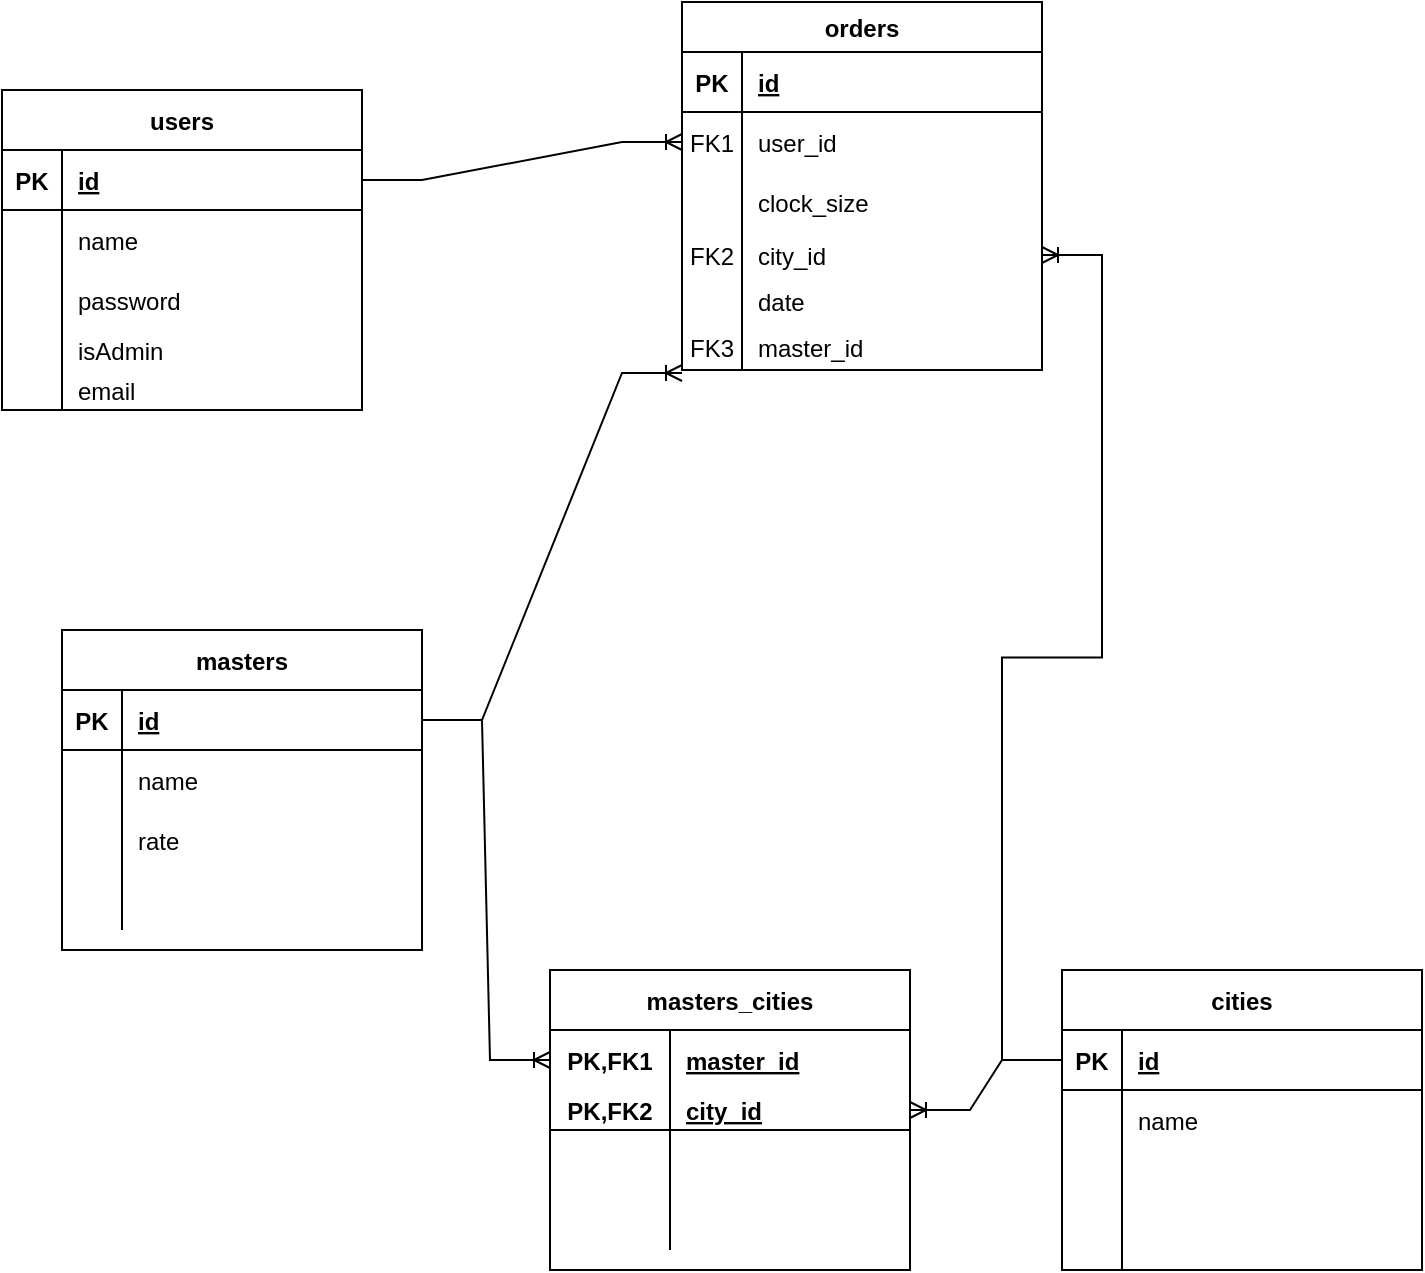<mxfile version="16.5.4" type="device"><diagram id="xd8zfZDXbU8yN_CkyjcU" name="Page-1"><mxGraphModel dx="1174" dy="1931" grid="1" gridSize="10" guides="1" tooltips="1" connect="1" arrows="1" fold="1" page="1" pageScale="1" pageWidth="827" pageHeight="1169" math="0" shadow="0"><root><mxCell id="0"/><mxCell id="1" parent="0"/><mxCell id="Hsde1WtxLFrTCnOFsXuZ-1" value="users" style="shape=table;startSize=30;container=1;collapsible=1;childLayout=tableLayout;fixedRows=1;rowLines=0;fontStyle=1;align=center;resizeLast=1;" vertex="1" parent="1"><mxGeometry x="50" y="40" width="180" height="160" as="geometry"/></mxCell><mxCell id="Hsde1WtxLFrTCnOFsXuZ-2" value="" style="shape=tableRow;horizontal=0;startSize=0;swimlaneHead=0;swimlaneBody=0;fillColor=none;collapsible=0;dropTarget=0;points=[[0,0.5],[1,0.5]];portConstraint=eastwest;top=0;left=0;right=0;bottom=1;" vertex="1" parent="Hsde1WtxLFrTCnOFsXuZ-1"><mxGeometry y="30" width="180" height="30" as="geometry"/></mxCell><mxCell id="Hsde1WtxLFrTCnOFsXuZ-3" value="PK" style="shape=partialRectangle;connectable=0;fillColor=none;top=0;left=0;bottom=0;right=0;fontStyle=1;overflow=hidden;" vertex="1" parent="Hsde1WtxLFrTCnOFsXuZ-2"><mxGeometry width="30" height="30" as="geometry"><mxRectangle width="30" height="30" as="alternateBounds"/></mxGeometry></mxCell><mxCell id="Hsde1WtxLFrTCnOFsXuZ-4" value="id" style="shape=partialRectangle;connectable=0;fillColor=none;top=0;left=0;bottom=0;right=0;align=left;spacingLeft=6;fontStyle=5;overflow=hidden;" vertex="1" parent="Hsde1WtxLFrTCnOFsXuZ-2"><mxGeometry x="30" width="150" height="30" as="geometry"><mxRectangle width="150" height="30" as="alternateBounds"/></mxGeometry></mxCell><mxCell id="Hsde1WtxLFrTCnOFsXuZ-5" value="" style="shape=tableRow;horizontal=0;startSize=0;swimlaneHead=0;swimlaneBody=0;fillColor=none;collapsible=0;dropTarget=0;points=[[0,0.5],[1,0.5]];portConstraint=eastwest;top=0;left=0;right=0;bottom=0;" vertex="1" parent="Hsde1WtxLFrTCnOFsXuZ-1"><mxGeometry y="60" width="180" height="30" as="geometry"/></mxCell><mxCell id="Hsde1WtxLFrTCnOFsXuZ-6" value="" style="shape=partialRectangle;connectable=0;fillColor=none;top=0;left=0;bottom=0;right=0;editable=1;overflow=hidden;" vertex="1" parent="Hsde1WtxLFrTCnOFsXuZ-5"><mxGeometry width="30" height="30" as="geometry"><mxRectangle width="30" height="30" as="alternateBounds"/></mxGeometry></mxCell><mxCell id="Hsde1WtxLFrTCnOFsXuZ-7" value="name" style="shape=partialRectangle;connectable=0;fillColor=none;top=0;left=0;bottom=0;right=0;align=left;spacingLeft=6;overflow=hidden;" vertex="1" parent="Hsde1WtxLFrTCnOFsXuZ-5"><mxGeometry x="30" width="150" height="30" as="geometry"><mxRectangle width="150" height="30" as="alternateBounds"/></mxGeometry></mxCell><mxCell id="Hsde1WtxLFrTCnOFsXuZ-8" value="" style="shape=tableRow;horizontal=0;startSize=0;swimlaneHead=0;swimlaneBody=0;fillColor=none;collapsible=0;dropTarget=0;points=[[0,0.5],[1,0.5]];portConstraint=eastwest;top=0;left=0;right=0;bottom=0;" vertex="1" parent="Hsde1WtxLFrTCnOFsXuZ-1"><mxGeometry y="90" width="180" height="30" as="geometry"/></mxCell><mxCell id="Hsde1WtxLFrTCnOFsXuZ-9" value="" style="shape=partialRectangle;connectable=0;fillColor=none;top=0;left=0;bottom=0;right=0;editable=1;overflow=hidden;" vertex="1" parent="Hsde1WtxLFrTCnOFsXuZ-8"><mxGeometry width="30" height="30" as="geometry"><mxRectangle width="30" height="30" as="alternateBounds"/></mxGeometry></mxCell><mxCell id="Hsde1WtxLFrTCnOFsXuZ-10" value="password" style="shape=partialRectangle;connectable=0;fillColor=none;top=0;left=0;bottom=0;right=0;align=left;spacingLeft=6;overflow=hidden;" vertex="1" parent="Hsde1WtxLFrTCnOFsXuZ-8"><mxGeometry x="30" width="150" height="30" as="geometry"><mxRectangle width="150" height="30" as="alternateBounds"/></mxGeometry></mxCell><mxCell id="Hsde1WtxLFrTCnOFsXuZ-11" value="" style="shape=tableRow;horizontal=0;startSize=0;swimlaneHead=0;swimlaneBody=0;fillColor=none;collapsible=0;dropTarget=0;points=[[0,0.5],[1,0.5]];portConstraint=eastwest;top=0;left=0;right=0;bottom=0;" vertex="1" parent="Hsde1WtxLFrTCnOFsXuZ-1"><mxGeometry y="120" width="180" height="20" as="geometry"/></mxCell><mxCell id="Hsde1WtxLFrTCnOFsXuZ-12" value="" style="shape=partialRectangle;connectable=0;fillColor=none;top=0;left=0;bottom=0;right=0;editable=1;overflow=hidden;" vertex="1" parent="Hsde1WtxLFrTCnOFsXuZ-11"><mxGeometry width="30" height="20" as="geometry"><mxRectangle width="30" height="20" as="alternateBounds"/></mxGeometry></mxCell><mxCell id="Hsde1WtxLFrTCnOFsXuZ-13" value="isAdmin" style="shape=partialRectangle;connectable=0;fillColor=none;top=0;left=0;bottom=0;right=0;align=left;spacingLeft=6;overflow=hidden;" vertex="1" parent="Hsde1WtxLFrTCnOFsXuZ-11"><mxGeometry x="30" width="150" height="20" as="geometry"><mxRectangle width="150" height="20" as="alternateBounds"/></mxGeometry></mxCell><mxCell id="Hsde1WtxLFrTCnOFsXuZ-105" value="" style="shape=tableRow;horizontal=0;startSize=0;swimlaneHead=0;swimlaneBody=0;fillColor=none;collapsible=0;dropTarget=0;points=[[0,0.5],[1,0.5]];portConstraint=eastwest;top=0;left=0;right=0;bottom=0;" vertex="1" parent="Hsde1WtxLFrTCnOFsXuZ-1"><mxGeometry y="140" width="180" height="20" as="geometry"/></mxCell><mxCell id="Hsde1WtxLFrTCnOFsXuZ-106" value="" style="shape=partialRectangle;connectable=0;fillColor=none;top=0;left=0;bottom=0;right=0;editable=1;overflow=hidden;" vertex="1" parent="Hsde1WtxLFrTCnOFsXuZ-105"><mxGeometry width="30" height="20" as="geometry"><mxRectangle width="30" height="20" as="alternateBounds"/></mxGeometry></mxCell><mxCell id="Hsde1WtxLFrTCnOFsXuZ-107" value="email" style="shape=partialRectangle;connectable=0;fillColor=none;top=0;left=0;bottom=0;right=0;align=left;spacingLeft=6;overflow=hidden;" vertex="1" parent="Hsde1WtxLFrTCnOFsXuZ-105"><mxGeometry x="30" width="150" height="20" as="geometry"><mxRectangle width="150" height="20" as="alternateBounds"/></mxGeometry></mxCell><mxCell id="Hsde1WtxLFrTCnOFsXuZ-14" value="masters" style="shape=table;startSize=30;container=1;collapsible=1;childLayout=tableLayout;fixedRows=1;rowLines=0;fontStyle=1;align=center;resizeLast=1;" vertex="1" parent="1"><mxGeometry x="80" y="310" width="180" height="160" as="geometry"/></mxCell><mxCell id="Hsde1WtxLFrTCnOFsXuZ-15" value="" style="shape=tableRow;horizontal=0;startSize=0;swimlaneHead=0;swimlaneBody=0;fillColor=none;collapsible=0;dropTarget=0;points=[[0,0.5],[1,0.5]];portConstraint=eastwest;top=0;left=0;right=0;bottom=1;" vertex="1" parent="Hsde1WtxLFrTCnOFsXuZ-14"><mxGeometry y="30" width="180" height="30" as="geometry"/></mxCell><mxCell id="Hsde1WtxLFrTCnOFsXuZ-16" value="PK" style="shape=partialRectangle;connectable=0;fillColor=none;top=0;left=0;bottom=0;right=0;fontStyle=1;overflow=hidden;" vertex="1" parent="Hsde1WtxLFrTCnOFsXuZ-15"><mxGeometry width="30" height="30" as="geometry"><mxRectangle width="30" height="30" as="alternateBounds"/></mxGeometry></mxCell><mxCell id="Hsde1WtxLFrTCnOFsXuZ-17" value="id" style="shape=partialRectangle;connectable=0;fillColor=none;top=0;left=0;bottom=0;right=0;align=left;spacingLeft=6;fontStyle=5;overflow=hidden;" vertex="1" parent="Hsde1WtxLFrTCnOFsXuZ-15"><mxGeometry x="30" width="150" height="30" as="geometry"><mxRectangle width="150" height="30" as="alternateBounds"/></mxGeometry></mxCell><mxCell id="Hsde1WtxLFrTCnOFsXuZ-18" value="" style="shape=tableRow;horizontal=0;startSize=0;swimlaneHead=0;swimlaneBody=0;fillColor=none;collapsible=0;dropTarget=0;points=[[0,0.5],[1,0.5]];portConstraint=eastwest;top=0;left=0;right=0;bottom=0;" vertex="1" parent="Hsde1WtxLFrTCnOFsXuZ-14"><mxGeometry y="60" width="180" height="30" as="geometry"/></mxCell><mxCell id="Hsde1WtxLFrTCnOFsXuZ-19" value="" style="shape=partialRectangle;connectable=0;fillColor=none;top=0;left=0;bottom=0;right=0;editable=1;overflow=hidden;" vertex="1" parent="Hsde1WtxLFrTCnOFsXuZ-18"><mxGeometry width="30" height="30" as="geometry"><mxRectangle width="30" height="30" as="alternateBounds"/></mxGeometry></mxCell><mxCell id="Hsde1WtxLFrTCnOFsXuZ-20" value="name" style="shape=partialRectangle;connectable=0;fillColor=none;top=0;left=0;bottom=0;right=0;align=left;spacingLeft=6;overflow=hidden;" vertex="1" parent="Hsde1WtxLFrTCnOFsXuZ-18"><mxGeometry x="30" width="150" height="30" as="geometry"><mxRectangle width="150" height="30" as="alternateBounds"/></mxGeometry></mxCell><mxCell id="Hsde1WtxLFrTCnOFsXuZ-21" value="" style="shape=tableRow;horizontal=0;startSize=0;swimlaneHead=0;swimlaneBody=0;fillColor=none;collapsible=0;dropTarget=0;points=[[0,0.5],[1,0.5]];portConstraint=eastwest;top=0;left=0;right=0;bottom=0;" vertex="1" parent="Hsde1WtxLFrTCnOFsXuZ-14"><mxGeometry y="90" width="180" height="30" as="geometry"/></mxCell><mxCell id="Hsde1WtxLFrTCnOFsXuZ-22" value="" style="shape=partialRectangle;connectable=0;fillColor=none;top=0;left=0;bottom=0;right=0;editable=1;overflow=hidden;" vertex="1" parent="Hsde1WtxLFrTCnOFsXuZ-21"><mxGeometry width="30" height="30" as="geometry"><mxRectangle width="30" height="30" as="alternateBounds"/></mxGeometry></mxCell><mxCell id="Hsde1WtxLFrTCnOFsXuZ-23" value="rate" style="shape=partialRectangle;connectable=0;fillColor=none;top=0;left=0;bottom=0;right=0;align=left;spacingLeft=6;overflow=hidden;" vertex="1" parent="Hsde1WtxLFrTCnOFsXuZ-21"><mxGeometry x="30" width="150" height="30" as="geometry"><mxRectangle width="150" height="30" as="alternateBounds"/></mxGeometry></mxCell><mxCell id="Hsde1WtxLFrTCnOFsXuZ-24" value="" style="shape=tableRow;horizontal=0;startSize=0;swimlaneHead=0;swimlaneBody=0;fillColor=none;collapsible=0;dropTarget=0;points=[[0,0.5],[1,0.5]];portConstraint=eastwest;top=0;left=0;right=0;bottom=0;" vertex="1" parent="Hsde1WtxLFrTCnOFsXuZ-14"><mxGeometry y="120" width="180" height="30" as="geometry"/></mxCell><mxCell id="Hsde1WtxLFrTCnOFsXuZ-25" value="" style="shape=partialRectangle;connectable=0;fillColor=none;top=0;left=0;bottom=0;right=0;editable=1;overflow=hidden;" vertex="1" parent="Hsde1WtxLFrTCnOFsXuZ-24"><mxGeometry width="30" height="30" as="geometry"><mxRectangle width="30" height="30" as="alternateBounds"/></mxGeometry></mxCell><mxCell id="Hsde1WtxLFrTCnOFsXuZ-26" value="" style="shape=partialRectangle;connectable=0;fillColor=none;top=0;left=0;bottom=0;right=0;align=left;spacingLeft=6;overflow=hidden;" vertex="1" parent="Hsde1WtxLFrTCnOFsXuZ-24"><mxGeometry x="30" width="150" height="30" as="geometry"><mxRectangle width="150" height="30" as="alternateBounds"/></mxGeometry></mxCell><mxCell id="Hsde1WtxLFrTCnOFsXuZ-27" value="cities" style="shape=table;startSize=30;container=1;collapsible=1;childLayout=tableLayout;fixedRows=1;rowLines=0;fontStyle=1;align=center;resizeLast=1;" vertex="1" parent="1"><mxGeometry x="580" y="480" width="180" height="150" as="geometry"/></mxCell><mxCell id="Hsde1WtxLFrTCnOFsXuZ-28" value="" style="shape=tableRow;horizontal=0;startSize=0;swimlaneHead=0;swimlaneBody=0;fillColor=none;collapsible=0;dropTarget=0;points=[[0,0.5],[1,0.5]];portConstraint=eastwest;top=0;left=0;right=0;bottom=1;" vertex="1" parent="Hsde1WtxLFrTCnOFsXuZ-27"><mxGeometry y="30" width="180" height="30" as="geometry"/></mxCell><mxCell id="Hsde1WtxLFrTCnOFsXuZ-29" value="PK" style="shape=partialRectangle;connectable=0;fillColor=none;top=0;left=0;bottom=0;right=0;fontStyle=1;overflow=hidden;" vertex="1" parent="Hsde1WtxLFrTCnOFsXuZ-28"><mxGeometry width="30" height="30" as="geometry"><mxRectangle width="30" height="30" as="alternateBounds"/></mxGeometry></mxCell><mxCell id="Hsde1WtxLFrTCnOFsXuZ-30" value="id" style="shape=partialRectangle;connectable=0;fillColor=none;top=0;left=0;bottom=0;right=0;align=left;spacingLeft=6;fontStyle=5;overflow=hidden;" vertex="1" parent="Hsde1WtxLFrTCnOFsXuZ-28"><mxGeometry x="30" width="150" height="30" as="geometry"><mxRectangle width="150" height="30" as="alternateBounds"/></mxGeometry></mxCell><mxCell id="Hsde1WtxLFrTCnOFsXuZ-31" value="" style="shape=tableRow;horizontal=0;startSize=0;swimlaneHead=0;swimlaneBody=0;fillColor=none;collapsible=0;dropTarget=0;points=[[0,0.5],[1,0.5]];portConstraint=eastwest;top=0;left=0;right=0;bottom=0;" vertex="1" parent="Hsde1WtxLFrTCnOFsXuZ-27"><mxGeometry y="60" width="180" height="30" as="geometry"/></mxCell><mxCell id="Hsde1WtxLFrTCnOFsXuZ-32" value="" style="shape=partialRectangle;connectable=0;fillColor=none;top=0;left=0;bottom=0;right=0;editable=1;overflow=hidden;" vertex="1" parent="Hsde1WtxLFrTCnOFsXuZ-31"><mxGeometry width="30" height="30" as="geometry"><mxRectangle width="30" height="30" as="alternateBounds"/></mxGeometry></mxCell><mxCell id="Hsde1WtxLFrTCnOFsXuZ-33" value="name" style="shape=partialRectangle;connectable=0;fillColor=none;top=0;left=0;bottom=0;right=0;align=left;spacingLeft=6;overflow=hidden;" vertex="1" parent="Hsde1WtxLFrTCnOFsXuZ-31"><mxGeometry x="30" width="150" height="30" as="geometry"><mxRectangle width="150" height="30" as="alternateBounds"/></mxGeometry></mxCell><mxCell id="Hsde1WtxLFrTCnOFsXuZ-34" value="" style="shape=tableRow;horizontal=0;startSize=0;swimlaneHead=0;swimlaneBody=0;fillColor=none;collapsible=0;dropTarget=0;points=[[0,0.5],[1,0.5]];portConstraint=eastwest;top=0;left=0;right=0;bottom=0;" vertex="1" parent="Hsde1WtxLFrTCnOFsXuZ-27"><mxGeometry y="90" width="180" height="30" as="geometry"/></mxCell><mxCell id="Hsde1WtxLFrTCnOFsXuZ-35" value="" style="shape=partialRectangle;connectable=0;fillColor=none;top=0;left=0;bottom=0;right=0;editable=1;overflow=hidden;" vertex="1" parent="Hsde1WtxLFrTCnOFsXuZ-34"><mxGeometry width="30" height="30" as="geometry"><mxRectangle width="30" height="30" as="alternateBounds"/></mxGeometry></mxCell><mxCell id="Hsde1WtxLFrTCnOFsXuZ-36" value="" style="shape=partialRectangle;connectable=0;fillColor=none;top=0;left=0;bottom=0;right=0;align=left;spacingLeft=6;overflow=hidden;" vertex="1" parent="Hsde1WtxLFrTCnOFsXuZ-34"><mxGeometry x="30" width="150" height="30" as="geometry"><mxRectangle width="150" height="30" as="alternateBounds"/></mxGeometry></mxCell><mxCell id="Hsde1WtxLFrTCnOFsXuZ-37" value="" style="shape=tableRow;horizontal=0;startSize=0;swimlaneHead=0;swimlaneBody=0;fillColor=none;collapsible=0;dropTarget=0;points=[[0,0.5],[1,0.5]];portConstraint=eastwest;top=0;left=0;right=0;bottom=0;" vertex="1" parent="Hsde1WtxLFrTCnOFsXuZ-27"><mxGeometry y="120" width="180" height="30" as="geometry"/></mxCell><mxCell id="Hsde1WtxLFrTCnOFsXuZ-38" value="" style="shape=partialRectangle;connectable=0;fillColor=none;top=0;left=0;bottom=0;right=0;editable=1;overflow=hidden;" vertex="1" parent="Hsde1WtxLFrTCnOFsXuZ-37"><mxGeometry width="30" height="30" as="geometry"><mxRectangle width="30" height="30" as="alternateBounds"/></mxGeometry></mxCell><mxCell id="Hsde1WtxLFrTCnOFsXuZ-39" value="" style="shape=partialRectangle;connectable=0;fillColor=none;top=0;left=0;bottom=0;right=0;align=left;spacingLeft=6;overflow=hidden;" vertex="1" parent="Hsde1WtxLFrTCnOFsXuZ-37"><mxGeometry x="30" width="150" height="30" as="geometry"><mxRectangle width="150" height="30" as="alternateBounds"/></mxGeometry></mxCell><mxCell id="Hsde1WtxLFrTCnOFsXuZ-43" value="masters_cities" style="shape=table;startSize=30;container=1;collapsible=1;childLayout=tableLayout;fixedRows=1;rowLines=0;fontStyle=1;align=center;resizeLast=1;" vertex="1" parent="1"><mxGeometry x="324" y="480" width="180" height="150" as="geometry"/></mxCell><mxCell id="Hsde1WtxLFrTCnOFsXuZ-44" value="" style="shape=tableRow;horizontal=0;startSize=0;swimlaneHead=0;swimlaneBody=0;fillColor=none;collapsible=0;dropTarget=0;points=[[0,0.5],[1,0.5]];portConstraint=eastwest;top=0;left=0;right=0;bottom=0;" vertex="1" parent="Hsde1WtxLFrTCnOFsXuZ-43"><mxGeometry y="30" width="180" height="30" as="geometry"/></mxCell><mxCell id="Hsde1WtxLFrTCnOFsXuZ-45" value="PK,FK1" style="shape=partialRectangle;connectable=0;fillColor=none;top=0;left=0;bottom=0;right=0;fontStyle=1;overflow=hidden;" vertex="1" parent="Hsde1WtxLFrTCnOFsXuZ-44"><mxGeometry width="60" height="30" as="geometry"><mxRectangle width="60" height="30" as="alternateBounds"/></mxGeometry></mxCell><mxCell id="Hsde1WtxLFrTCnOFsXuZ-46" value="master_id" style="shape=partialRectangle;connectable=0;fillColor=none;top=0;left=0;bottom=0;right=0;align=left;spacingLeft=6;fontStyle=5;overflow=hidden;" vertex="1" parent="Hsde1WtxLFrTCnOFsXuZ-44"><mxGeometry x="60" width="120" height="30" as="geometry"><mxRectangle width="120" height="30" as="alternateBounds"/></mxGeometry></mxCell><mxCell id="Hsde1WtxLFrTCnOFsXuZ-47" value="" style="shape=tableRow;horizontal=0;startSize=0;swimlaneHead=0;swimlaneBody=0;fillColor=none;collapsible=0;dropTarget=0;points=[[0,0.5],[1,0.5]];portConstraint=eastwest;top=0;left=0;right=0;bottom=1;" vertex="1" parent="Hsde1WtxLFrTCnOFsXuZ-43"><mxGeometry y="60" width="180" height="20" as="geometry"/></mxCell><mxCell id="Hsde1WtxLFrTCnOFsXuZ-48" value="PK,FK2" style="shape=partialRectangle;connectable=0;fillColor=none;top=0;left=0;bottom=0;right=0;fontStyle=1;overflow=hidden;" vertex="1" parent="Hsde1WtxLFrTCnOFsXuZ-47"><mxGeometry width="60" height="20" as="geometry"><mxRectangle width="60" height="20" as="alternateBounds"/></mxGeometry></mxCell><mxCell id="Hsde1WtxLFrTCnOFsXuZ-49" value="city_id" style="shape=partialRectangle;connectable=0;fillColor=none;top=0;left=0;bottom=0;right=0;align=left;spacingLeft=6;fontStyle=5;overflow=hidden;" vertex="1" parent="Hsde1WtxLFrTCnOFsXuZ-47"><mxGeometry x="60" width="120" height="20" as="geometry"><mxRectangle width="120" height="20" as="alternateBounds"/></mxGeometry></mxCell><mxCell id="Hsde1WtxLFrTCnOFsXuZ-50" value="" style="shape=tableRow;horizontal=0;startSize=0;swimlaneHead=0;swimlaneBody=0;fillColor=none;collapsible=0;dropTarget=0;points=[[0,0.5],[1,0.5]];portConstraint=eastwest;top=0;left=0;right=0;bottom=0;" vertex="1" parent="Hsde1WtxLFrTCnOFsXuZ-43"><mxGeometry y="80" width="180" height="30" as="geometry"/></mxCell><mxCell id="Hsde1WtxLFrTCnOFsXuZ-51" value="" style="shape=partialRectangle;connectable=0;fillColor=none;top=0;left=0;bottom=0;right=0;editable=1;overflow=hidden;" vertex="1" parent="Hsde1WtxLFrTCnOFsXuZ-50"><mxGeometry width="60" height="30" as="geometry"><mxRectangle width="60" height="30" as="alternateBounds"/></mxGeometry></mxCell><mxCell id="Hsde1WtxLFrTCnOFsXuZ-52" value="" style="shape=partialRectangle;connectable=0;fillColor=none;top=0;left=0;bottom=0;right=0;align=left;spacingLeft=6;overflow=hidden;" vertex="1" parent="Hsde1WtxLFrTCnOFsXuZ-50"><mxGeometry x="60" width="120" height="30" as="geometry"><mxRectangle width="120" height="30" as="alternateBounds"/></mxGeometry></mxCell><mxCell id="Hsde1WtxLFrTCnOFsXuZ-53" value="" style="shape=tableRow;horizontal=0;startSize=0;swimlaneHead=0;swimlaneBody=0;fillColor=none;collapsible=0;dropTarget=0;points=[[0,0.5],[1,0.5]];portConstraint=eastwest;top=0;left=0;right=0;bottom=0;" vertex="1" parent="Hsde1WtxLFrTCnOFsXuZ-43"><mxGeometry y="110" width="180" height="30" as="geometry"/></mxCell><mxCell id="Hsde1WtxLFrTCnOFsXuZ-54" value="" style="shape=partialRectangle;connectable=0;fillColor=none;top=0;left=0;bottom=0;right=0;editable=1;overflow=hidden;" vertex="1" parent="Hsde1WtxLFrTCnOFsXuZ-53"><mxGeometry width="60" height="30" as="geometry"><mxRectangle width="60" height="30" as="alternateBounds"/></mxGeometry></mxCell><mxCell id="Hsde1WtxLFrTCnOFsXuZ-55" value="" style="shape=partialRectangle;connectable=0;fillColor=none;top=0;left=0;bottom=0;right=0;align=left;spacingLeft=6;overflow=hidden;" vertex="1" parent="Hsde1WtxLFrTCnOFsXuZ-53"><mxGeometry x="60" width="120" height="30" as="geometry"><mxRectangle width="120" height="30" as="alternateBounds"/></mxGeometry></mxCell><mxCell id="Hsde1WtxLFrTCnOFsXuZ-62" value="" style="edgeStyle=entityRelationEdgeStyle;fontSize=12;html=1;endArrow=ERoneToMany;rounded=0;entryX=0;entryY=0.5;entryDx=0;entryDy=0;" edge="1" parent="1" source="Hsde1WtxLFrTCnOFsXuZ-15" target="Hsde1WtxLFrTCnOFsXuZ-44"><mxGeometry width="100" height="100" relative="1" as="geometry"><mxPoint x="190" y="360" as="sourcePoint"/><mxPoint x="290" y="260" as="targetPoint"/></mxGeometry></mxCell><mxCell id="Hsde1WtxLFrTCnOFsXuZ-63" value="" style="edgeStyle=entityRelationEdgeStyle;fontSize=12;html=1;endArrow=ERoneToMany;rounded=0;entryX=1;entryY=0.5;entryDx=0;entryDy=0;exitX=0;exitY=0.5;exitDx=0;exitDy=0;" edge="1" parent="1" source="Hsde1WtxLFrTCnOFsXuZ-28" target="Hsde1WtxLFrTCnOFsXuZ-47"><mxGeometry width="100" height="100" relative="1" as="geometry"><mxPoint x="530" y="280" as="sourcePoint"/><mxPoint x="630" y="180" as="targetPoint"/></mxGeometry></mxCell><mxCell id="Hsde1WtxLFrTCnOFsXuZ-64" value="orders" style="shape=table;startSize=25;container=1;collapsible=1;childLayout=tableLayout;fixedRows=1;rowLines=0;fontStyle=1;align=center;resizeLast=1;" vertex="1" parent="1"><mxGeometry x="390" y="-4" width="180" height="184" as="geometry"/></mxCell><mxCell id="Hsde1WtxLFrTCnOFsXuZ-65" value="" style="shape=tableRow;horizontal=0;startSize=0;swimlaneHead=0;swimlaneBody=0;fillColor=none;collapsible=0;dropTarget=0;points=[[0,0.5],[1,0.5]];portConstraint=eastwest;top=0;left=0;right=0;bottom=1;" vertex="1" parent="Hsde1WtxLFrTCnOFsXuZ-64"><mxGeometry y="25" width="180" height="30" as="geometry"/></mxCell><mxCell id="Hsde1WtxLFrTCnOFsXuZ-66" value="PK" style="shape=partialRectangle;connectable=0;fillColor=none;top=0;left=0;bottom=0;right=0;fontStyle=1;overflow=hidden;" vertex="1" parent="Hsde1WtxLFrTCnOFsXuZ-65"><mxGeometry width="30" height="30" as="geometry"><mxRectangle width="30" height="30" as="alternateBounds"/></mxGeometry></mxCell><mxCell id="Hsde1WtxLFrTCnOFsXuZ-67" value="id" style="shape=partialRectangle;connectable=0;fillColor=none;top=0;left=0;bottom=0;right=0;align=left;spacingLeft=6;fontStyle=5;overflow=hidden;" vertex="1" parent="Hsde1WtxLFrTCnOFsXuZ-65"><mxGeometry x="30" width="150" height="30" as="geometry"><mxRectangle width="150" height="30" as="alternateBounds"/></mxGeometry></mxCell><mxCell id="Hsde1WtxLFrTCnOFsXuZ-68" value="" style="shape=tableRow;horizontal=0;startSize=0;swimlaneHead=0;swimlaneBody=0;fillColor=none;collapsible=0;dropTarget=0;points=[[0,0.5],[1,0.5]];portConstraint=eastwest;top=0;left=0;right=0;bottom=0;" vertex="1" parent="Hsde1WtxLFrTCnOFsXuZ-64"><mxGeometry y="55" width="180" height="30" as="geometry"/></mxCell><mxCell id="Hsde1WtxLFrTCnOFsXuZ-69" value="FK1" style="shape=partialRectangle;connectable=0;fillColor=none;top=0;left=0;bottom=0;right=0;editable=1;overflow=hidden;" vertex="1" parent="Hsde1WtxLFrTCnOFsXuZ-68"><mxGeometry width="30" height="30" as="geometry"><mxRectangle width="30" height="30" as="alternateBounds"/></mxGeometry></mxCell><mxCell id="Hsde1WtxLFrTCnOFsXuZ-70" value="user_id" style="shape=partialRectangle;connectable=0;fillColor=none;top=0;left=0;bottom=0;right=0;align=left;spacingLeft=6;overflow=hidden;" vertex="1" parent="Hsde1WtxLFrTCnOFsXuZ-68"><mxGeometry x="30" width="150" height="30" as="geometry"><mxRectangle width="150" height="30" as="alternateBounds"/></mxGeometry></mxCell><mxCell id="Hsde1WtxLFrTCnOFsXuZ-71" value="" style="shape=tableRow;horizontal=0;startSize=0;swimlaneHead=0;swimlaneBody=0;fillColor=none;collapsible=0;dropTarget=0;points=[[0,0.5],[1,0.5]];portConstraint=eastwest;top=0;left=0;right=0;bottom=0;" vertex="1" parent="Hsde1WtxLFrTCnOFsXuZ-64"><mxGeometry y="85" width="180" height="30" as="geometry"/></mxCell><mxCell id="Hsde1WtxLFrTCnOFsXuZ-72" value="" style="shape=partialRectangle;connectable=0;fillColor=none;top=0;left=0;bottom=0;right=0;editable=1;overflow=hidden;" vertex="1" parent="Hsde1WtxLFrTCnOFsXuZ-71"><mxGeometry width="30" height="30" as="geometry"><mxRectangle width="30" height="30" as="alternateBounds"/></mxGeometry></mxCell><mxCell id="Hsde1WtxLFrTCnOFsXuZ-73" value="clock_size" style="shape=partialRectangle;connectable=0;fillColor=none;top=0;left=0;bottom=0;right=0;align=left;spacingLeft=6;overflow=hidden;" vertex="1" parent="Hsde1WtxLFrTCnOFsXuZ-71"><mxGeometry x="30" width="150" height="30" as="geometry"><mxRectangle width="150" height="30" as="alternateBounds"/></mxGeometry></mxCell><mxCell id="Hsde1WtxLFrTCnOFsXuZ-74" value="" style="shape=tableRow;horizontal=0;startSize=0;swimlaneHead=0;swimlaneBody=0;fillColor=none;collapsible=0;dropTarget=0;points=[[0,0.5],[1,0.5]];portConstraint=eastwest;top=0;left=0;right=0;bottom=0;" vertex="1" parent="Hsde1WtxLFrTCnOFsXuZ-64"><mxGeometry y="115" width="180" height="23" as="geometry"/></mxCell><mxCell id="Hsde1WtxLFrTCnOFsXuZ-75" value="FK2" style="shape=partialRectangle;connectable=0;fillColor=none;top=0;left=0;bottom=0;right=0;editable=1;overflow=hidden;" vertex="1" parent="Hsde1WtxLFrTCnOFsXuZ-74"><mxGeometry width="30" height="23" as="geometry"><mxRectangle width="30" height="23" as="alternateBounds"/></mxGeometry></mxCell><mxCell id="Hsde1WtxLFrTCnOFsXuZ-76" value="city_id" style="shape=partialRectangle;connectable=0;fillColor=none;top=0;left=0;bottom=0;right=0;align=left;spacingLeft=6;overflow=hidden;" vertex="1" parent="Hsde1WtxLFrTCnOFsXuZ-74"><mxGeometry x="30" width="150" height="23" as="geometry"><mxRectangle width="150" height="23" as="alternateBounds"/></mxGeometry></mxCell><mxCell id="Hsde1WtxLFrTCnOFsXuZ-99" value="" style="shape=tableRow;horizontal=0;startSize=0;swimlaneHead=0;swimlaneBody=0;fillColor=none;collapsible=0;dropTarget=0;points=[[0,0.5],[1,0.5]];portConstraint=eastwest;top=0;left=0;right=0;bottom=0;" vertex="1" parent="Hsde1WtxLFrTCnOFsXuZ-64"><mxGeometry y="138" width="180" height="23" as="geometry"/></mxCell><mxCell id="Hsde1WtxLFrTCnOFsXuZ-100" value="" style="shape=partialRectangle;connectable=0;fillColor=none;top=0;left=0;bottom=0;right=0;editable=1;overflow=hidden;" vertex="1" parent="Hsde1WtxLFrTCnOFsXuZ-99"><mxGeometry width="30" height="23" as="geometry"><mxRectangle width="30" height="23" as="alternateBounds"/></mxGeometry></mxCell><mxCell id="Hsde1WtxLFrTCnOFsXuZ-101" value="date" style="shape=partialRectangle;connectable=0;fillColor=none;top=0;left=0;bottom=0;right=0;align=left;spacingLeft=6;overflow=hidden;" vertex="1" parent="Hsde1WtxLFrTCnOFsXuZ-99"><mxGeometry x="30" width="150" height="23" as="geometry"><mxRectangle width="150" height="23" as="alternateBounds"/></mxGeometry></mxCell><mxCell id="Hsde1WtxLFrTCnOFsXuZ-102" value="" style="shape=tableRow;horizontal=0;startSize=0;swimlaneHead=0;swimlaneBody=0;fillColor=none;collapsible=0;dropTarget=0;points=[[0,0.5],[1,0.5]];portConstraint=eastwest;top=0;left=0;right=0;bottom=0;" vertex="1" parent="Hsde1WtxLFrTCnOFsXuZ-64"><mxGeometry y="161" width="180" height="23" as="geometry"/></mxCell><mxCell id="Hsde1WtxLFrTCnOFsXuZ-103" value="FK3" style="shape=partialRectangle;connectable=0;fillColor=none;top=0;left=0;bottom=0;right=0;editable=1;overflow=hidden;" vertex="1" parent="Hsde1WtxLFrTCnOFsXuZ-102"><mxGeometry width="30" height="23" as="geometry"><mxRectangle width="30" height="23" as="alternateBounds"/></mxGeometry></mxCell><mxCell id="Hsde1WtxLFrTCnOFsXuZ-104" value="master_id" style="shape=partialRectangle;connectable=0;fillColor=none;top=0;left=0;bottom=0;right=0;align=left;spacingLeft=6;overflow=hidden;" vertex="1" parent="Hsde1WtxLFrTCnOFsXuZ-102"><mxGeometry x="30" width="150" height="23" as="geometry"><mxRectangle width="150" height="23" as="alternateBounds"/></mxGeometry></mxCell><mxCell id="Hsde1WtxLFrTCnOFsXuZ-77" value="" style="edgeStyle=entityRelationEdgeStyle;fontSize=12;html=1;endArrow=ERoneToMany;rounded=0;entryX=0;entryY=0.5;entryDx=0;entryDy=0;exitX=1;exitY=0.5;exitDx=0;exitDy=0;" edge="1" parent="1" source="Hsde1WtxLFrTCnOFsXuZ-2" target="Hsde1WtxLFrTCnOFsXuZ-68"><mxGeometry width="100" height="100" relative="1" as="geometry"><mxPoint x="250" y="140" as="sourcePoint"/><mxPoint x="350" y="40" as="targetPoint"/></mxGeometry></mxCell><mxCell id="Hsde1WtxLFrTCnOFsXuZ-78" value="" style="edgeStyle=entityRelationEdgeStyle;fontSize=12;html=1;endArrow=ERoneToMany;rounded=0;entryX=1;entryY=0.5;entryDx=0;entryDy=0;" edge="1" parent="1" source="Hsde1WtxLFrTCnOFsXuZ-28" target="Hsde1WtxLFrTCnOFsXuZ-74"><mxGeometry width="100" height="100" relative="1" as="geometry"><mxPoint x="780" y="355" as="sourcePoint"/><mxPoint x="690" y="180" as="targetPoint"/></mxGeometry></mxCell><mxCell id="Hsde1WtxLFrTCnOFsXuZ-96" value="" style="edgeStyle=entityRelationEdgeStyle;fontSize=12;html=1;endArrow=ERoneToMany;rounded=0;entryX=0;entryY=1.065;entryDx=0;entryDy=0;entryPerimeter=0;exitX=1;exitY=0.5;exitDx=0;exitDy=0;" edge="1" parent="1" source="Hsde1WtxLFrTCnOFsXuZ-15" target="Hsde1WtxLFrTCnOFsXuZ-102"><mxGeometry width="100" height="100" relative="1" as="geometry"><mxPoint x="304" y="336" as="sourcePoint"/><mxPoint x="414" y="220" as="targetPoint"/></mxGeometry></mxCell></root></mxGraphModel></diagram></mxfile>